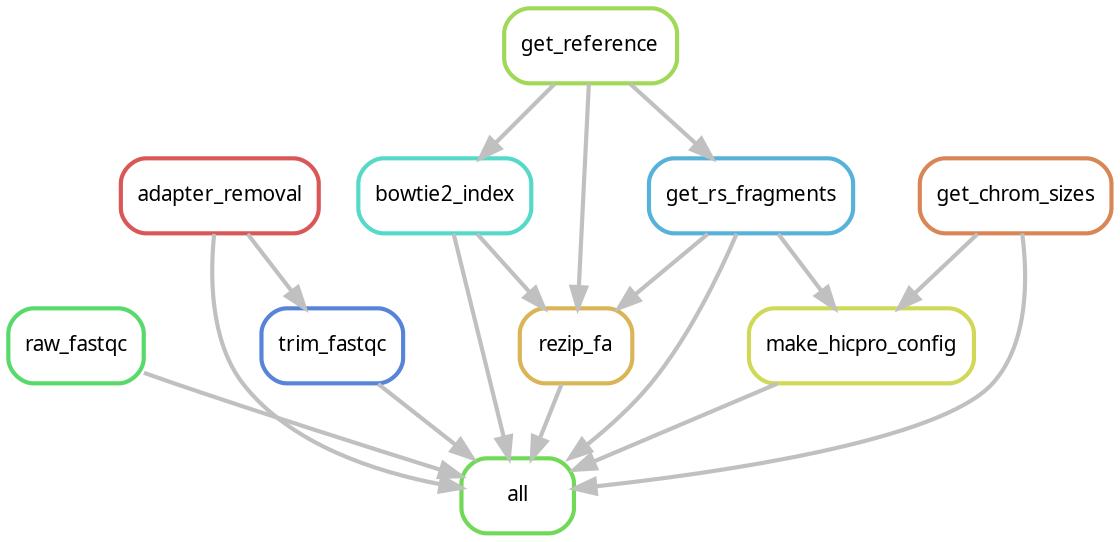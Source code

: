 digraph snakemake_dag {
    graph[bgcolor=white, margin=0];
    node[shape=box, style=rounded, fontname=sans,                 fontsize=10, penwidth=2];
    edge[penwidth=2, color=grey];
	0[label = "all", color = "0.30 0.6 0.85", style="rounded"];
	1[label = "raw_fastqc", color = "0.36 0.6 0.85", style="rounded"];
	2[label = "adapter_removal", color = "0.00 0.6 0.85", style="rounded"];
	3[label = "trim_fastqc", color = "0.61 0.6 0.85", style="rounded"];
	4[label = "make_hicpro_config", color = "0.18 0.6 0.85", style="rounded"];
	5[label = "bowtie2_index", color = "0.48 0.6 0.85", style="rounded"];
	6[label = "get_rs_fragments", color = "0.55 0.6 0.85", style="rounded"];
	7[label = "rezip_fa", color = "0.12 0.6 0.85", style="rounded"];
	8[label = "get_chrom_sizes", color = "0.06 0.6 0.85", style="rounded"];
	9[label = "get_reference", color = "0.24 0.6 0.85", style="rounded"];
	2 -> 0
	8 -> 0
	7 -> 0
	4 -> 0
	1 -> 0
	5 -> 0
	6 -> 0
	3 -> 0
	2 -> 3
	8 -> 4
	6 -> 4
	9 -> 5
	9 -> 6
	9 -> 7
	6 -> 7
	5 -> 7
}            
